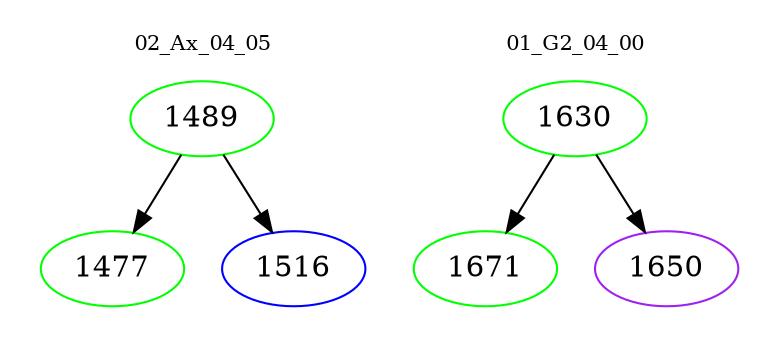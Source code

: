 digraph{
subgraph cluster_0 {
color = white
label = "02_Ax_04_05";
fontsize=10;
T0_1489 [label="1489", color="green"]
T0_1489 -> T0_1477 [color="black"]
T0_1477 [label="1477", color="green"]
T0_1489 -> T0_1516 [color="black"]
T0_1516 [label="1516", color="blue"]
}
subgraph cluster_1 {
color = white
label = "01_G2_04_00";
fontsize=10;
T1_1630 [label="1630", color="green"]
T1_1630 -> T1_1671 [color="black"]
T1_1671 [label="1671", color="green"]
T1_1630 -> T1_1650 [color="black"]
T1_1650 [label="1650", color="purple"]
}
}
